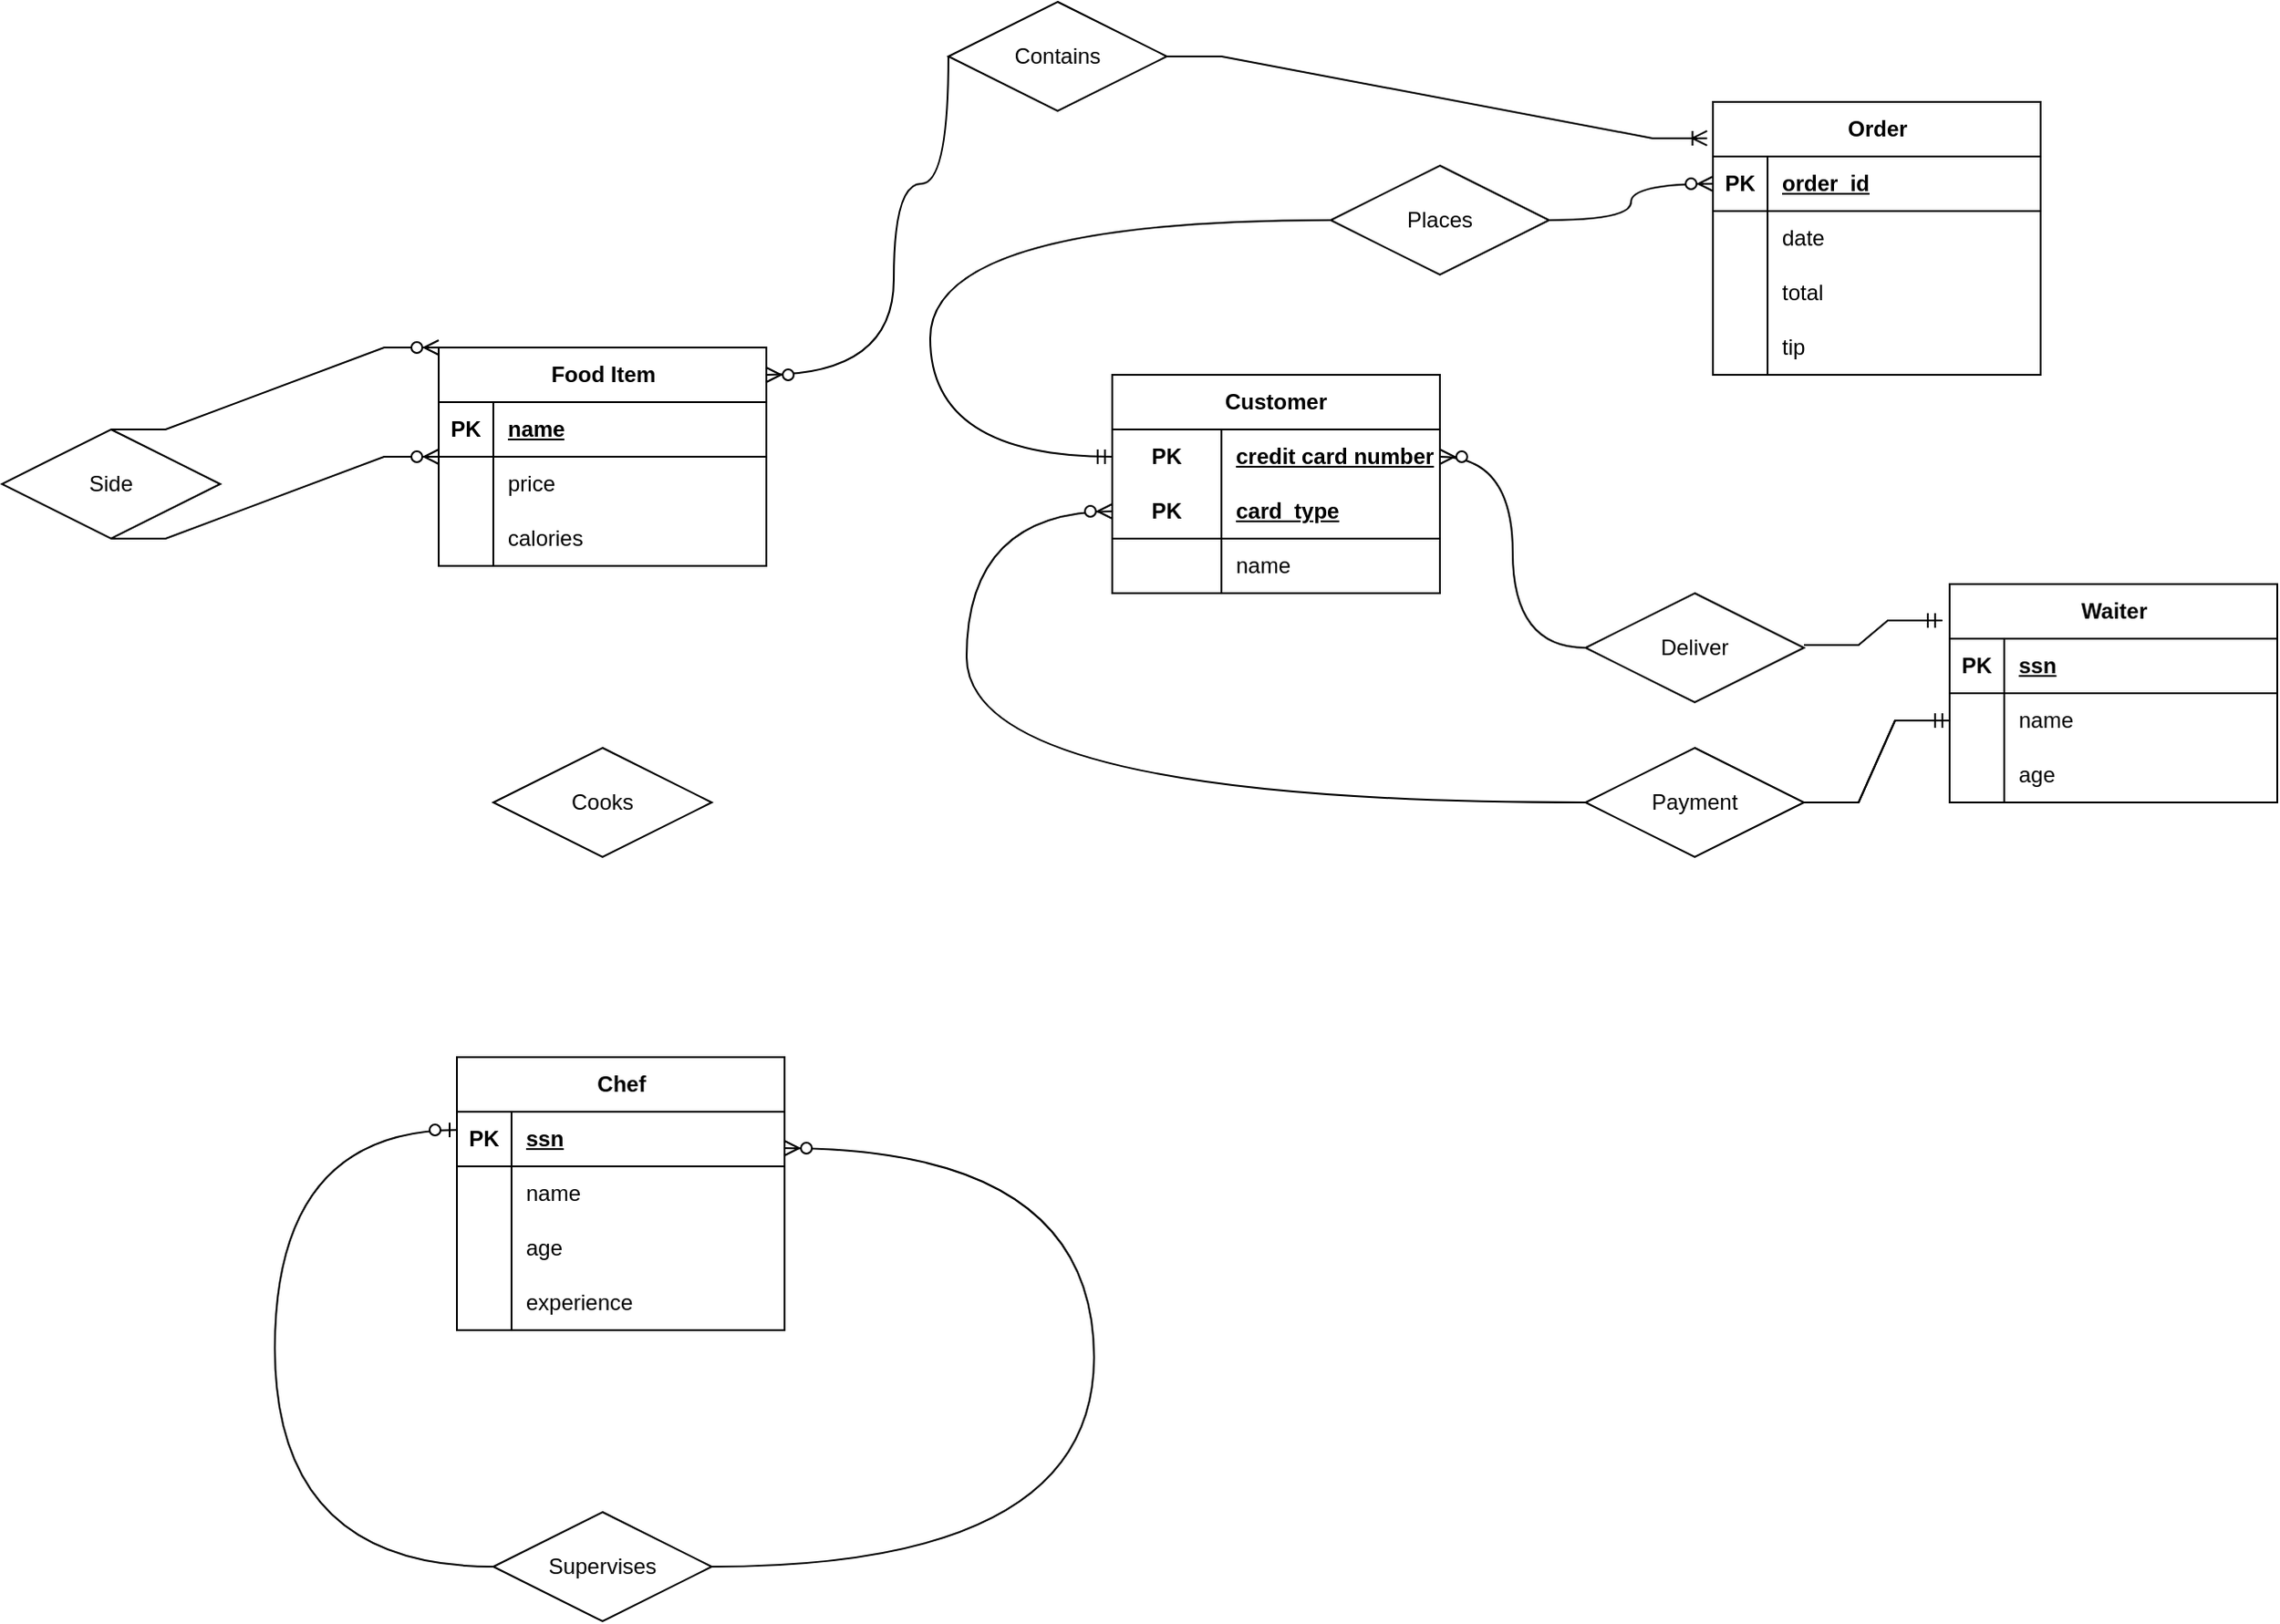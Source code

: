 <mxfile version="26.1.0">
  <diagram name="Page-1" id="OzfasUWkYVU8zj5wJnEc">
    <mxGraphModel dx="2364" dy="962" grid="1" gridSize="10" guides="1" tooltips="1" connect="1" arrows="1" fold="1" page="1" pageScale="1" pageWidth="850" pageHeight="1100" math="0" shadow="0">
      <root>
        <mxCell id="0" />
        <mxCell id="1" parent="0" />
        <mxCell id="p1XEgg8MlIdBGbBp0wI2-15" value="Food Item" style="shape=table;startSize=30;container=1;collapsible=1;childLayout=tableLayout;fixedRows=1;rowLines=0;fontStyle=1;align=center;resizeLast=1;html=1;" vertex="1" parent="1">
          <mxGeometry x="90" y="310" width="180" height="120" as="geometry" />
        </mxCell>
        <mxCell id="p1XEgg8MlIdBGbBp0wI2-16" value="" style="shape=tableRow;horizontal=0;startSize=0;swimlaneHead=0;swimlaneBody=0;fillColor=none;collapsible=0;dropTarget=0;points=[[0,0.5],[1,0.5]];portConstraint=eastwest;top=0;left=0;right=0;bottom=1;" vertex="1" parent="p1XEgg8MlIdBGbBp0wI2-15">
          <mxGeometry y="30" width="180" height="30" as="geometry" />
        </mxCell>
        <mxCell id="p1XEgg8MlIdBGbBp0wI2-17" value="PK" style="shape=partialRectangle;connectable=0;fillColor=none;top=0;left=0;bottom=0;right=0;fontStyle=1;overflow=hidden;whiteSpace=wrap;html=1;" vertex="1" parent="p1XEgg8MlIdBGbBp0wI2-16">
          <mxGeometry width="30" height="30" as="geometry">
            <mxRectangle width="30" height="30" as="alternateBounds" />
          </mxGeometry>
        </mxCell>
        <mxCell id="p1XEgg8MlIdBGbBp0wI2-18" value="name" style="shape=partialRectangle;connectable=0;fillColor=none;top=0;left=0;bottom=0;right=0;align=left;spacingLeft=6;fontStyle=5;overflow=hidden;whiteSpace=wrap;html=1;" vertex="1" parent="p1XEgg8MlIdBGbBp0wI2-16">
          <mxGeometry x="30" width="150" height="30" as="geometry">
            <mxRectangle width="150" height="30" as="alternateBounds" />
          </mxGeometry>
        </mxCell>
        <mxCell id="p1XEgg8MlIdBGbBp0wI2-19" value="" style="shape=tableRow;horizontal=0;startSize=0;swimlaneHead=0;swimlaneBody=0;fillColor=none;collapsible=0;dropTarget=0;points=[[0,0.5],[1,0.5]];portConstraint=eastwest;top=0;left=0;right=0;bottom=0;" vertex="1" parent="p1XEgg8MlIdBGbBp0wI2-15">
          <mxGeometry y="60" width="180" height="30" as="geometry" />
        </mxCell>
        <mxCell id="p1XEgg8MlIdBGbBp0wI2-20" value="" style="shape=partialRectangle;connectable=0;fillColor=none;top=0;left=0;bottom=0;right=0;editable=1;overflow=hidden;whiteSpace=wrap;html=1;" vertex="1" parent="p1XEgg8MlIdBGbBp0wI2-19">
          <mxGeometry width="30" height="30" as="geometry">
            <mxRectangle width="30" height="30" as="alternateBounds" />
          </mxGeometry>
        </mxCell>
        <mxCell id="p1XEgg8MlIdBGbBp0wI2-21" value="price" style="shape=partialRectangle;connectable=0;fillColor=none;top=0;left=0;bottom=0;right=0;align=left;spacingLeft=6;overflow=hidden;whiteSpace=wrap;html=1;" vertex="1" parent="p1XEgg8MlIdBGbBp0wI2-19">
          <mxGeometry x="30" width="150" height="30" as="geometry">
            <mxRectangle width="150" height="30" as="alternateBounds" />
          </mxGeometry>
        </mxCell>
        <mxCell id="p1XEgg8MlIdBGbBp0wI2-22" value="" style="shape=tableRow;horizontal=0;startSize=0;swimlaneHead=0;swimlaneBody=0;fillColor=none;collapsible=0;dropTarget=0;points=[[0,0.5],[1,0.5]];portConstraint=eastwest;top=0;left=0;right=0;bottom=0;" vertex="1" parent="p1XEgg8MlIdBGbBp0wI2-15">
          <mxGeometry y="90" width="180" height="30" as="geometry" />
        </mxCell>
        <mxCell id="p1XEgg8MlIdBGbBp0wI2-23" value="" style="shape=partialRectangle;connectable=0;fillColor=none;top=0;left=0;bottom=0;right=0;editable=1;overflow=hidden;whiteSpace=wrap;html=1;" vertex="1" parent="p1XEgg8MlIdBGbBp0wI2-22">
          <mxGeometry width="30" height="30" as="geometry">
            <mxRectangle width="30" height="30" as="alternateBounds" />
          </mxGeometry>
        </mxCell>
        <mxCell id="p1XEgg8MlIdBGbBp0wI2-24" value="calories" style="shape=partialRectangle;connectable=0;fillColor=none;top=0;left=0;bottom=0;right=0;align=left;spacingLeft=6;overflow=hidden;whiteSpace=wrap;html=1;" vertex="1" parent="p1XEgg8MlIdBGbBp0wI2-22">
          <mxGeometry x="30" width="150" height="30" as="geometry">
            <mxRectangle width="150" height="30" as="alternateBounds" />
          </mxGeometry>
        </mxCell>
        <mxCell id="p1XEgg8MlIdBGbBp0wI2-28" value="Order" style="shape=table;startSize=30;container=1;collapsible=1;childLayout=tableLayout;fixedRows=1;rowLines=0;fontStyle=1;align=center;resizeLast=1;html=1;" vertex="1" parent="1">
          <mxGeometry x="790" y="175" width="180" height="150" as="geometry" />
        </mxCell>
        <mxCell id="p1XEgg8MlIdBGbBp0wI2-29" value="" style="shape=tableRow;horizontal=0;startSize=0;swimlaneHead=0;swimlaneBody=0;fillColor=none;collapsible=0;dropTarget=0;points=[[0,0.5],[1,0.5]];portConstraint=eastwest;top=0;left=0;right=0;bottom=1;" vertex="1" parent="p1XEgg8MlIdBGbBp0wI2-28">
          <mxGeometry y="30" width="180" height="30" as="geometry" />
        </mxCell>
        <mxCell id="p1XEgg8MlIdBGbBp0wI2-30" value="PK" style="shape=partialRectangle;connectable=0;fillColor=none;top=0;left=0;bottom=0;right=0;fontStyle=1;overflow=hidden;whiteSpace=wrap;html=1;" vertex="1" parent="p1XEgg8MlIdBGbBp0wI2-29">
          <mxGeometry width="30" height="30" as="geometry">
            <mxRectangle width="30" height="30" as="alternateBounds" />
          </mxGeometry>
        </mxCell>
        <mxCell id="p1XEgg8MlIdBGbBp0wI2-31" value="order_id" style="shape=partialRectangle;connectable=0;fillColor=none;top=0;left=0;bottom=0;right=0;align=left;spacingLeft=6;fontStyle=5;overflow=hidden;whiteSpace=wrap;html=1;" vertex="1" parent="p1XEgg8MlIdBGbBp0wI2-29">
          <mxGeometry x="30" width="150" height="30" as="geometry">
            <mxRectangle width="150" height="30" as="alternateBounds" />
          </mxGeometry>
        </mxCell>
        <mxCell id="p1XEgg8MlIdBGbBp0wI2-32" value="" style="shape=tableRow;horizontal=0;startSize=0;swimlaneHead=0;swimlaneBody=0;fillColor=none;collapsible=0;dropTarget=0;points=[[0,0.5],[1,0.5]];portConstraint=eastwest;top=0;left=0;right=0;bottom=0;" vertex="1" parent="p1XEgg8MlIdBGbBp0wI2-28">
          <mxGeometry y="60" width="180" height="30" as="geometry" />
        </mxCell>
        <mxCell id="p1XEgg8MlIdBGbBp0wI2-33" value="" style="shape=partialRectangle;connectable=0;fillColor=none;top=0;left=0;bottom=0;right=0;editable=1;overflow=hidden;whiteSpace=wrap;html=1;" vertex="1" parent="p1XEgg8MlIdBGbBp0wI2-32">
          <mxGeometry width="30" height="30" as="geometry">
            <mxRectangle width="30" height="30" as="alternateBounds" />
          </mxGeometry>
        </mxCell>
        <mxCell id="p1XEgg8MlIdBGbBp0wI2-34" value="date" style="shape=partialRectangle;connectable=0;fillColor=none;top=0;left=0;bottom=0;right=0;align=left;spacingLeft=6;overflow=hidden;whiteSpace=wrap;html=1;" vertex="1" parent="p1XEgg8MlIdBGbBp0wI2-32">
          <mxGeometry x="30" width="150" height="30" as="geometry">
            <mxRectangle width="150" height="30" as="alternateBounds" />
          </mxGeometry>
        </mxCell>
        <mxCell id="p1XEgg8MlIdBGbBp0wI2-35" value="" style="shape=tableRow;horizontal=0;startSize=0;swimlaneHead=0;swimlaneBody=0;fillColor=none;collapsible=0;dropTarget=0;points=[[0,0.5],[1,0.5]];portConstraint=eastwest;top=0;left=0;right=0;bottom=0;" vertex="1" parent="p1XEgg8MlIdBGbBp0wI2-28">
          <mxGeometry y="90" width="180" height="30" as="geometry" />
        </mxCell>
        <mxCell id="p1XEgg8MlIdBGbBp0wI2-36" value="" style="shape=partialRectangle;connectable=0;fillColor=none;top=0;left=0;bottom=0;right=0;editable=1;overflow=hidden;whiteSpace=wrap;html=1;" vertex="1" parent="p1XEgg8MlIdBGbBp0wI2-35">
          <mxGeometry width="30" height="30" as="geometry">
            <mxRectangle width="30" height="30" as="alternateBounds" />
          </mxGeometry>
        </mxCell>
        <mxCell id="p1XEgg8MlIdBGbBp0wI2-37" value="total" style="shape=partialRectangle;connectable=0;fillColor=none;top=0;left=0;bottom=0;right=0;align=left;spacingLeft=6;overflow=hidden;whiteSpace=wrap;html=1;" vertex="1" parent="p1XEgg8MlIdBGbBp0wI2-35">
          <mxGeometry x="30" width="150" height="30" as="geometry">
            <mxRectangle width="150" height="30" as="alternateBounds" />
          </mxGeometry>
        </mxCell>
        <mxCell id="p1XEgg8MlIdBGbBp0wI2-38" value="" style="shape=tableRow;horizontal=0;startSize=0;swimlaneHead=0;swimlaneBody=0;fillColor=none;collapsible=0;dropTarget=0;points=[[0,0.5],[1,0.5]];portConstraint=eastwest;top=0;left=0;right=0;bottom=0;" vertex="1" parent="p1XEgg8MlIdBGbBp0wI2-28">
          <mxGeometry y="120" width="180" height="30" as="geometry" />
        </mxCell>
        <mxCell id="p1XEgg8MlIdBGbBp0wI2-39" value="" style="shape=partialRectangle;connectable=0;fillColor=none;top=0;left=0;bottom=0;right=0;editable=1;overflow=hidden;whiteSpace=wrap;html=1;" vertex="1" parent="p1XEgg8MlIdBGbBp0wI2-38">
          <mxGeometry width="30" height="30" as="geometry">
            <mxRectangle width="30" height="30" as="alternateBounds" />
          </mxGeometry>
        </mxCell>
        <mxCell id="p1XEgg8MlIdBGbBp0wI2-40" value="tip" style="shape=partialRectangle;connectable=0;fillColor=none;top=0;left=0;bottom=0;right=0;align=left;spacingLeft=6;overflow=hidden;whiteSpace=wrap;html=1;" vertex="1" parent="p1XEgg8MlIdBGbBp0wI2-38">
          <mxGeometry x="30" width="150" height="30" as="geometry">
            <mxRectangle width="150" height="30" as="alternateBounds" />
          </mxGeometry>
        </mxCell>
        <mxCell id="p1XEgg8MlIdBGbBp0wI2-41" value="Waiter" style="shape=table;startSize=30;container=1;collapsible=1;childLayout=tableLayout;fixedRows=1;rowLines=0;fontStyle=1;align=center;resizeLast=1;html=1;" vertex="1" parent="1">
          <mxGeometry x="920" y="440" width="180" height="120" as="geometry" />
        </mxCell>
        <mxCell id="p1XEgg8MlIdBGbBp0wI2-42" value="" style="shape=tableRow;horizontal=0;startSize=0;swimlaneHead=0;swimlaneBody=0;fillColor=none;collapsible=0;dropTarget=0;points=[[0,0.5],[1,0.5]];portConstraint=eastwest;top=0;left=0;right=0;bottom=1;" vertex="1" parent="p1XEgg8MlIdBGbBp0wI2-41">
          <mxGeometry y="30" width="180" height="30" as="geometry" />
        </mxCell>
        <mxCell id="p1XEgg8MlIdBGbBp0wI2-43" value="PK" style="shape=partialRectangle;connectable=0;fillColor=none;top=0;left=0;bottom=0;right=0;fontStyle=1;overflow=hidden;whiteSpace=wrap;html=1;" vertex="1" parent="p1XEgg8MlIdBGbBp0wI2-42">
          <mxGeometry width="30" height="30" as="geometry">
            <mxRectangle width="30" height="30" as="alternateBounds" />
          </mxGeometry>
        </mxCell>
        <mxCell id="p1XEgg8MlIdBGbBp0wI2-44" value="ssn" style="shape=partialRectangle;connectable=0;fillColor=none;top=0;left=0;bottom=0;right=0;align=left;spacingLeft=6;fontStyle=5;overflow=hidden;whiteSpace=wrap;html=1;" vertex="1" parent="p1XEgg8MlIdBGbBp0wI2-42">
          <mxGeometry x="30" width="150" height="30" as="geometry">
            <mxRectangle width="150" height="30" as="alternateBounds" />
          </mxGeometry>
        </mxCell>
        <mxCell id="p1XEgg8MlIdBGbBp0wI2-45" value="" style="shape=tableRow;horizontal=0;startSize=0;swimlaneHead=0;swimlaneBody=0;fillColor=none;collapsible=0;dropTarget=0;points=[[0,0.5],[1,0.5]];portConstraint=eastwest;top=0;left=0;right=0;bottom=0;" vertex="1" parent="p1XEgg8MlIdBGbBp0wI2-41">
          <mxGeometry y="60" width="180" height="30" as="geometry" />
        </mxCell>
        <mxCell id="p1XEgg8MlIdBGbBp0wI2-46" value="" style="shape=partialRectangle;connectable=0;fillColor=none;top=0;left=0;bottom=0;right=0;editable=1;overflow=hidden;whiteSpace=wrap;html=1;" vertex="1" parent="p1XEgg8MlIdBGbBp0wI2-45">
          <mxGeometry width="30" height="30" as="geometry">
            <mxRectangle width="30" height="30" as="alternateBounds" />
          </mxGeometry>
        </mxCell>
        <mxCell id="p1XEgg8MlIdBGbBp0wI2-47" value="name" style="shape=partialRectangle;connectable=0;fillColor=none;top=0;left=0;bottom=0;right=0;align=left;spacingLeft=6;overflow=hidden;whiteSpace=wrap;html=1;" vertex="1" parent="p1XEgg8MlIdBGbBp0wI2-45">
          <mxGeometry x="30" width="150" height="30" as="geometry">
            <mxRectangle width="150" height="30" as="alternateBounds" />
          </mxGeometry>
        </mxCell>
        <mxCell id="p1XEgg8MlIdBGbBp0wI2-48" value="" style="shape=tableRow;horizontal=0;startSize=0;swimlaneHead=0;swimlaneBody=0;fillColor=none;collapsible=0;dropTarget=0;points=[[0,0.5],[1,0.5]];portConstraint=eastwest;top=0;left=0;right=0;bottom=0;" vertex="1" parent="p1XEgg8MlIdBGbBp0wI2-41">
          <mxGeometry y="90" width="180" height="30" as="geometry" />
        </mxCell>
        <mxCell id="p1XEgg8MlIdBGbBp0wI2-49" value="" style="shape=partialRectangle;connectable=0;fillColor=none;top=0;left=0;bottom=0;right=0;editable=1;overflow=hidden;whiteSpace=wrap;html=1;" vertex="1" parent="p1XEgg8MlIdBGbBp0wI2-48">
          <mxGeometry width="30" height="30" as="geometry">
            <mxRectangle width="30" height="30" as="alternateBounds" />
          </mxGeometry>
        </mxCell>
        <mxCell id="p1XEgg8MlIdBGbBp0wI2-50" value="age" style="shape=partialRectangle;connectable=0;fillColor=none;top=0;left=0;bottom=0;right=0;align=left;spacingLeft=6;overflow=hidden;whiteSpace=wrap;html=1;" vertex="1" parent="p1XEgg8MlIdBGbBp0wI2-48">
          <mxGeometry x="30" width="150" height="30" as="geometry">
            <mxRectangle width="150" height="30" as="alternateBounds" />
          </mxGeometry>
        </mxCell>
        <mxCell id="p1XEgg8MlIdBGbBp0wI2-54" value="Chef" style="shape=table;startSize=30;container=1;collapsible=1;childLayout=tableLayout;fixedRows=1;rowLines=0;fontStyle=1;align=center;resizeLast=1;html=1;" vertex="1" parent="1">
          <mxGeometry x="100" y="700" width="180" height="150" as="geometry" />
        </mxCell>
        <mxCell id="p1XEgg8MlIdBGbBp0wI2-55" value="" style="shape=tableRow;horizontal=0;startSize=0;swimlaneHead=0;swimlaneBody=0;fillColor=none;collapsible=0;dropTarget=0;points=[[0,0.5],[1,0.5]];portConstraint=eastwest;top=0;left=0;right=0;bottom=1;" vertex="1" parent="p1XEgg8MlIdBGbBp0wI2-54">
          <mxGeometry y="30" width="180" height="30" as="geometry" />
        </mxCell>
        <mxCell id="p1XEgg8MlIdBGbBp0wI2-56" value="PK" style="shape=partialRectangle;connectable=0;fillColor=none;top=0;left=0;bottom=0;right=0;fontStyle=1;overflow=hidden;whiteSpace=wrap;html=1;" vertex="1" parent="p1XEgg8MlIdBGbBp0wI2-55">
          <mxGeometry width="30" height="30" as="geometry">
            <mxRectangle width="30" height="30" as="alternateBounds" />
          </mxGeometry>
        </mxCell>
        <mxCell id="p1XEgg8MlIdBGbBp0wI2-57" value="ssn" style="shape=partialRectangle;connectable=0;fillColor=none;top=0;left=0;bottom=0;right=0;align=left;spacingLeft=6;fontStyle=5;overflow=hidden;whiteSpace=wrap;html=1;" vertex="1" parent="p1XEgg8MlIdBGbBp0wI2-55">
          <mxGeometry x="30" width="150" height="30" as="geometry">
            <mxRectangle width="150" height="30" as="alternateBounds" />
          </mxGeometry>
        </mxCell>
        <mxCell id="p1XEgg8MlIdBGbBp0wI2-58" value="" style="shape=tableRow;horizontal=0;startSize=0;swimlaneHead=0;swimlaneBody=0;fillColor=none;collapsible=0;dropTarget=0;points=[[0,0.5],[1,0.5]];portConstraint=eastwest;top=0;left=0;right=0;bottom=0;" vertex="1" parent="p1XEgg8MlIdBGbBp0wI2-54">
          <mxGeometry y="60" width="180" height="30" as="geometry" />
        </mxCell>
        <mxCell id="p1XEgg8MlIdBGbBp0wI2-59" value="" style="shape=partialRectangle;connectable=0;fillColor=none;top=0;left=0;bottom=0;right=0;editable=1;overflow=hidden;whiteSpace=wrap;html=1;" vertex="1" parent="p1XEgg8MlIdBGbBp0wI2-58">
          <mxGeometry width="30" height="30" as="geometry">
            <mxRectangle width="30" height="30" as="alternateBounds" />
          </mxGeometry>
        </mxCell>
        <mxCell id="p1XEgg8MlIdBGbBp0wI2-60" value="name" style="shape=partialRectangle;connectable=0;fillColor=none;top=0;left=0;bottom=0;right=0;align=left;spacingLeft=6;overflow=hidden;whiteSpace=wrap;html=1;" vertex="1" parent="p1XEgg8MlIdBGbBp0wI2-58">
          <mxGeometry x="30" width="150" height="30" as="geometry">
            <mxRectangle width="150" height="30" as="alternateBounds" />
          </mxGeometry>
        </mxCell>
        <mxCell id="p1XEgg8MlIdBGbBp0wI2-61" value="" style="shape=tableRow;horizontal=0;startSize=0;swimlaneHead=0;swimlaneBody=0;fillColor=none;collapsible=0;dropTarget=0;points=[[0,0.5],[1,0.5]];portConstraint=eastwest;top=0;left=0;right=0;bottom=0;" vertex="1" parent="p1XEgg8MlIdBGbBp0wI2-54">
          <mxGeometry y="90" width="180" height="30" as="geometry" />
        </mxCell>
        <mxCell id="p1XEgg8MlIdBGbBp0wI2-62" value="" style="shape=partialRectangle;connectable=0;fillColor=none;top=0;left=0;bottom=0;right=0;editable=1;overflow=hidden;whiteSpace=wrap;html=1;" vertex="1" parent="p1XEgg8MlIdBGbBp0wI2-61">
          <mxGeometry width="30" height="30" as="geometry">
            <mxRectangle width="30" height="30" as="alternateBounds" />
          </mxGeometry>
        </mxCell>
        <mxCell id="p1XEgg8MlIdBGbBp0wI2-63" value="age" style="shape=partialRectangle;connectable=0;fillColor=none;top=0;left=0;bottom=0;right=0;align=left;spacingLeft=6;overflow=hidden;whiteSpace=wrap;html=1;" vertex="1" parent="p1XEgg8MlIdBGbBp0wI2-61">
          <mxGeometry x="30" width="150" height="30" as="geometry">
            <mxRectangle width="150" height="30" as="alternateBounds" />
          </mxGeometry>
        </mxCell>
        <mxCell id="p1XEgg8MlIdBGbBp0wI2-64" value="" style="shape=tableRow;horizontal=0;startSize=0;swimlaneHead=0;swimlaneBody=0;fillColor=none;collapsible=0;dropTarget=0;points=[[0,0.5],[1,0.5]];portConstraint=eastwest;top=0;left=0;right=0;bottom=0;" vertex="1" parent="p1XEgg8MlIdBGbBp0wI2-54">
          <mxGeometry y="120" width="180" height="30" as="geometry" />
        </mxCell>
        <mxCell id="p1XEgg8MlIdBGbBp0wI2-65" value="" style="shape=partialRectangle;connectable=0;fillColor=none;top=0;left=0;bottom=0;right=0;editable=1;overflow=hidden;whiteSpace=wrap;html=1;" vertex="1" parent="p1XEgg8MlIdBGbBp0wI2-64">
          <mxGeometry width="30" height="30" as="geometry">
            <mxRectangle width="30" height="30" as="alternateBounds" />
          </mxGeometry>
        </mxCell>
        <mxCell id="p1XEgg8MlIdBGbBp0wI2-66" value="experience" style="shape=partialRectangle;connectable=0;fillColor=none;top=0;left=0;bottom=0;right=0;align=left;spacingLeft=6;overflow=hidden;whiteSpace=wrap;html=1;" vertex="1" parent="p1XEgg8MlIdBGbBp0wI2-64">
          <mxGeometry x="30" width="150" height="30" as="geometry">
            <mxRectangle width="150" height="30" as="alternateBounds" />
          </mxGeometry>
        </mxCell>
        <mxCell id="p1XEgg8MlIdBGbBp0wI2-67" value="Side" style="shape=rhombus;perimeter=rhombusPerimeter;whiteSpace=wrap;html=1;align=center;" vertex="1" parent="1">
          <mxGeometry x="-150" y="355" width="120" height="60" as="geometry" />
        </mxCell>
        <mxCell id="p1XEgg8MlIdBGbBp0wI2-74" value="Places" style="shape=rhombus;perimeter=rhombusPerimeter;whiteSpace=wrap;html=1;align=center;" vertex="1" parent="1">
          <mxGeometry x="580" y="210" width="120" height="60" as="geometry" />
        </mxCell>
        <mxCell id="p1XEgg8MlIdBGbBp0wI2-75" value="" style="edgeStyle=orthogonalEdgeStyle;fontSize=12;html=1;endArrow=ERzeroToMany;endFill=1;rounded=0;entryX=0;entryY=0.5;entryDx=0;entryDy=0;exitX=1;exitY=0.5;exitDx=0;exitDy=0;curved=1;" edge="1" parent="1" source="p1XEgg8MlIdBGbBp0wI2-74" target="p1XEgg8MlIdBGbBp0wI2-29">
          <mxGeometry width="100" height="100" relative="1" as="geometry">
            <mxPoint x="370" y="330" as="sourcePoint" />
            <mxPoint x="470" y="230" as="targetPoint" />
          </mxGeometry>
        </mxCell>
        <mxCell id="p1XEgg8MlIdBGbBp0wI2-77" value="Deliver" style="shape=rhombus;perimeter=rhombusPerimeter;whiteSpace=wrap;html=1;align=center;" vertex="1" parent="1">
          <mxGeometry x="720" y="445" width="120" height="60" as="geometry" />
        </mxCell>
        <mxCell id="p1XEgg8MlIdBGbBp0wI2-79" value="Payment" style="shape=rhombus;perimeter=rhombusPerimeter;whiteSpace=wrap;html=1;align=center;" vertex="1" parent="1">
          <mxGeometry x="720" y="530" width="120" height="60" as="geometry" />
        </mxCell>
        <mxCell id="p1XEgg8MlIdBGbBp0wI2-80" value="Customer" style="shape=table;startSize=30;container=1;collapsible=1;childLayout=tableLayout;fixedRows=1;rowLines=0;fontStyle=1;align=center;resizeLast=1;html=1;whiteSpace=wrap;" vertex="1" parent="1">
          <mxGeometry x="460" y="325" width="180" height="120" as="geometry" />
        </mxCell>
        <mxCell id="p1XEgg8MlIdBGbBp0wI2-81" value="" style="shape=tableRow;horizontal=0;startSize=0;swimlaneHead=0;swimlaneBody=0;fillColor=none;collapsible=0;dropTarget=0;points=[[0,0.5],[1,0.5]];portConstraint=eastwest;top=0;left=0;right=0;bottom=0;html=1;" vertex="1" parent="p1XEgg8MlIdBGbBp0wI2-80">
          <mxGeometry y="30" width="180" height="30" as="geometry" />
        </mxCell>
        <mxCell id="p1XEgg8MlIdBGbBp0wI2-82" value="PK" style="shape=partialRectangle;connectable=0;fillColor=none;top=0;left=0;bottom=0;right=0;fontStyle=1;overflow=hidden;html=1;whiteSpace=wrap;" vertex="1" parent="p1XEgg8MlIdBGbBp0wI2-81">
          <mxGeometry width="60" height="30" as="geometry">
            <mxRectangle width="60" height="30" as="alternateBounds" />
          </mxGeometry>
        </mxCell>
        <mxCell id="p1XEgg8MlIdBGbBp0wI2-83" value="credit card number" style="shape=partialRectangle;connectable=0;fillColor=none;top=0;left=0;bottom=0;right=0;align=left;spacingLeft=6;fontStyle=5;overflow=hidden;html=1;whiteSpace=wrap;" vertex="1" parent="p1XEgg8MlIdBGbBp0wI2-81">
          <mxGeometry x="60" width="120" height="30" as="geometry">
            <mxRectangle width="120" height="30" as="alternateBounds" />
          </mxGeometry>
        </mxCell>
        <mxCell id="p1XEgg8MlIdBGbBp0wI2-84" value="" style="shape=tableRow;horizontal=0;startSize=0;swimlaneHead=0;swimlaneBody=0;fillColor=none;collapsible=0;dropTarget=0;points=[[0,0.5],[1,0.5]];portConstraint=eastwest;top=0;left=0;right=0;bottom=1;html=1;" vertex="1" parent="p1XEgg8MlIdBGbBp0wI2-80">
          <mxGeometry y="60" width="180" height="30" as="geometry" />
        </mxCell>
        <mxCell id="p1XEgg8MlIdBGbBp0wI2-85" value="PK" style="shape=partialRectangle;connectable=0;fillColor=none;top=0;left=0;bottom=0;right=0;fontStyle=1;overflow=hidden;html=1;whiteSpace=wrap;" vertex="1" parent="p1XEgg8MlIdBGbBp0wI2-84">
          <mxGeometry width="60" height="30" as="geometry">
            <mxRectangle width="60" height="30" as="alternateBounds" />
          </mxGeometry>
        </mxCell>
        <mxCell id="p1XEgg8MlIdBGbBp0wI2-86" value="card_type" style="shape=partialRectangle;connectable=0;fillColor=none;top=0;left=0;bottom=0;right=0;align=left;spacingLeft=6;fontStyle=5;overflow=hidden;html=1;whiteSpace=wrap;" vertex="1" parent="p1XEgg8MlIdBGbBp0wI2-84">
          <mxGeometry x="60" width="120" height="30" as="geometry">
            <mxRectangle width="120" height="30" as="alternateBounds" />
          </mxGeometry>
        </mxCell>
        <mxCell id="p1XEgg8MlIdBGbBp0wI2-87" value="" style="shape=tableRow;horizontal=0;startSize=0;swimlaneHead=0;swimlaneBody=0;fillColor=none;collapsible=0;dropTarget=0;points=[[0,0.5],[1,0.5]];portConstraint=eastwest;top=0;left=0;right=0;bottom=0;html=1;" vertex="1" parent="p1XEgg8MlIdBGbBp0wI2-80">
          <mxGeometry y="90" width="180" height="30" as="geometry" />
        </mxCell>
        <mxCell id="p1XEgg8MlIdBGbBp0wI2-88" value="" style="shape=partialRectangle;connectable=0;fillColor=none;top=0;left=0;bottom=0;right=0;editable=1;overflow=hidden;html=1;whiteSpace=wrap;" vertex="1" parent="p1XEgg8MlIdBGbBp0wI2-87">
          <mxGeometry width="60" height="30" as="geometry">
            <mxRectangle width="60" height="30" as="alternateBounds" />
          </mxGeometry>
        </mxCell>
        <mxCell id="p1XEgg8MlIdBGbBp0wI2-89" value="name" style="shape=partialRectangle;connectable=0;fillColor=none;top=0;left=0;bottom=0;right=0;align=left;spacingLeft=6;overflow=hidden;html=1;whiteSpace=wrap;" vertex="1" parent="p1XEgg8MlIdBGbBp0wI2-87">
          <mxGeometry x="60" width="120" height="30" as="geometry">
            <mxRectangle width="120" height="30" as="alternateBounds" />
          </mxGeometry>
        </mxCell>
        <mxCell id="p1XEgg8MlIdBGbBp0wI2-100" value="" style="edgeStyle=orthogonalEdgeStyle;fontSize=12;html=1;endArrow=ERzeroToMany;endFill=1;rounded=0;curved=1;entryX=1;entryY=0.5;entryDx=0;entryDy=0;exitX=0;exitY=0.5;exitDx=0;exitDy=0;" edge="1" parent="1" source="p1XEgg8MlIdBGbBp0wI2-77" target="p1XEgg8MlIdBGbBp0wI2-81">
          <mxGeometry width="100" height="100" relative="1" as="geometry">
            <mxPoint x="720" y="530" as="sourcePoint" />
            <mxPoint x="820" y="430" as="targetPoint" />
          </mxGeometry>
        </mxCell>
        <mxCell id="p1XEgg8MlIdBGbBp0wI2-102" value="" style="edgeStyle=orthogonalEdgeStyle;fontSize=12;html=1;endArrow=ERzeroToMany;endFill=1;rounded=0;curved=1;exitX=0;exitY=0.5;exitDx=0;exitDy=0;entryX=0;entryY=0.5;entryDx=0;entryDy=0;" edge="1" parent="1" source="p1XEgg8MlIdBGbBp0wI2-79" target="p1XEgg8MlIdBGbBp0wI2-84">
          <mxGeometry width="100" height="100" relative="1" as="geometry">
            <mxPoint x="670" y="580" as="sourcePoint" />
            <mxPoint x="580" y="310" as="targetPoint" />
            <Array as="points">
              <mxPoint x="380" y="560" />
              <mxPoint x="380" y="400" />
            </Array>
          </mxGeometry>
        </mxCell>
        <mxCell id="p1XEgg8MlIdBGbBp0wI2-107" value="Supervises" style="shape=rhombus;perimeter=rhombusPerimeter;whiteSpace=wrap;html=1;align=center;" vertex="1" parent="1">
          <mxGeometry x="120" y="950" width="120" height="60" as="geometry" />
        </mxCell>
        <mxCell id="p1XEgg8MlIdBGbBp0wI2-111" value="" style="edgeStyle=orthogonalEdgeStyle;fontSize=12;html=1;endArrow=ERzeroToMany;endFill=1;rounded=0;curved=1;exitX=1;exitY=0.5;exitDx=0;exitDy=0;" edge="1" parent="1" source="p1XEgg8MlIdBGbBp0wI2-107">
          <mxGeometry width="100" height="100" relative="1" as="geometry">
            <mxPoint x="170" y="1010.0" as="sourcePoint" />
            <mxPoint x="280" y="750" as="targetPoint" />
            <Array as="points">
              <mxPoint x="450" y="980" />
              <mxPoint x="450" y="750" />
            </Array>
          </mxGeometry>
        </mxCell>
        <mxCell id="p1XEgg8MlIdBGbBp0wI2-113" value="" style="edgeStyle=entityRelationEdgeStyle;fontSize=12;html=1;endArrow=ERmandOne;rounded=0;entryX=0;entryY=0.5;entryDx=0;entryDy=0;" edge="1" parent="1" target="p1XEgg8MlIdBGbBp0wI2-45">
          <mxGeometry width="100" height="100" relative="1" as="geometry">
            <mxPoint x="840" y="560" as="sourcePoint" />
            <mxPoint x="940" y="460" as="targetPoint" />
          </mxGeometry>
        </mxCell>
        <mxCell id="p1XEgg8MlIdBGbBp0wI2-117" value="" style="edgeStyle=entityRelationEdgeStyle;fontSize=12;html=1;endArrow=ERmandOne;rounded=0;entryX=0;entryY=0.5;entryDx=0;entryDy=0;" edge="1" parent="1">
          <mxGeometry width="100" height="100" relative="1" as="geometry">
            <mxPoint x="840" y="560" as="sourcePoint" />
            <mxPoint x="920" y="515" as="targetPoint" />
            <Array as="points">
              <mxPoint x="860" y="480" />
            </Array>
          </mxGeometry>
        </mxCell>
        <mxCell id="p1XEgg8MlIdBGbBp0wI2-119" value="" style="edgeStyle=entityRelationEdgeStyle;fontSize=12;html=1;endArrow=ERmandOne;rounded=0;entryX=-0.022;entryY=0.137;entryDx=0;entryDy=0;entryPerimeter=0;" edge="1" parent="1">
          <mxGeometry width="100" height="100" relative="1" as="geometry">
            <mxPoint x="840" y="473.56" as="sourcePoint" />
            <mxPoint x="916.04" y="460" as="targetPoint" />
          </mxGeometry>
        </mxCell>
        <mxCell id="p1XEgg8MlIdBGbBp0wI2-120" value="" style="edgeStyle=orthogonalEdgeStyle;fontSize=12;html=1;endArrow=ERmandOne;rounded=0;curved=1;exitX=0;exitY=0.5;exitDx=0;exitDy=0;" edge="1" parent="1" source="p1XEgg8MlIdBGbBp0wI2-74">
          <mxGeometry width="100" height="100" relative="1" as="geometry">
            <mxPoint x="360" y="470" as="sourcePoint" />
            <mxPoint x="460" y="370" as="targetPoint" />
            <Array as="points">
              <mxPoint x="360" y="240" />
              <mxPoint x="360" y="370" />
            </Array>
          </mxGeometry>
        </mxCell>
        <mxCell id="p1XEgg8MlIdBGbBp0wI2-122" value="" style="edgeStyle=entityRelationEdgeStyle;fontSize=12;html=1;endArrow=ERzeroToMany;endFill=1;rounded=0;exitX=0.5;exitY=0;exitDx=0;exitDy=0;entryX=0;entryY=0;entryDx=0;entryDy=0;" edge="1" parent="1">
          <mxGeometry width="100" height="100" relative="1" as="geometry">
            <mxPoint x="-90" y="415" as="sourcePoint" />
            <mxPoint x="90" y="370" as="targetPoint" />
            <Array as="points">
              <mxPoint x="60" y="390" />
              <mxPoint x="-10" y="440" />
              <mxPoint x="-20" y="470" />
            </Array>
          </mxGeometry>
        </mxCell>
        <mxCell id="p1XEgg8MlIdBGbBp0wI2-124" value="Contains" style="shape=rhombus;perimeter=rhombusPerimeter;whiteSpace=wrap;html=1;align=center;" vertex="1" parent="1">
          <mxGeometry x="370" y="120" width="120" height="60" as="geometry" />
        </mxCell>
        <mxCell id="p1XEgg8MlIdBGbBp0wI2-125" value="" style="edgeStyle=orthogonalEdgeStyle;fontSize=12;html=1;endArrow=ERzeroToMany;endFill=1;rounded=0;curved=1;exitX=0;exitY=0.5;exitDx=0;exitDy=0;" edge="1" parent="1" source="p1XEgg8MlIdBGbBp0wI2-124">
          <mxGeometry width="100" height="100" relative="1" as="geometry">
            <mxPoint x="170" y="425" as="sourcePoint" />
            <mxPoint x="270" y="325" as="targetPoint" />
            <Array as="points">
              <mxPoint x="370" y="220" />
              <mxPoint x="340" y="220" />
              <mxPoint x="340" y="325" />
            </Array>
          </mxGeometry>
        </mxCell>
        <mxCell id="p1XEgg8MlIdBGbBp0wI2-126" value="" style="edgeStyle=entityRelationEdgeStyle;fontSize=12;html=1;endArrow=ERoneToMany;rounded=0;entryX=-0.018;entryY=0.133;entryDx=0;entryDy=0;entryPerimeter=0;" edge="1" parent="1" target="p1XEgg8MlIdBGbBp0wI2-28">
          <mxGeometry width="100" height="100" relative="1" as="geometry">
            <mxPoint x="490" y="150" as="sourcePoint" />
            <mxPoint x="590" y="50" as="targetPoint" />
          </mxGeometry>
        </mxCell>
        <mxCell id="p1XEgg8MlIdBGbBp0wI2-127" value="" style="edgeStyle=entityRelationEdgeStyle;fontSize=12;html=1;endArrow=ERzeroToMany;endFill=1;rounded=0;exitX=0.5;exitY=0;exitDx=0;exitDy=0;entryX=0;entryY=0;entryDx=0;entryDy=0;" edge="1" parent="1">
          <mxGeometry width="100" height="100" relative="1" as="geometry">
            <mxPoint x="-90" y="355" as="sourcePoint" />
            <mxPoint x="90" y="310" as="targetPoint" />
            <Array as="points">
              <mxPoint x="60" y="330" />
              <mxPoint x="-10" y="380" />
              <mxPoint x="70" y="340" />
              <mxPoint x="-20" y="410" />
            </Array>
          </mxGeometry>
        </mxCell>
        <mxCell id="p1XEgg8MlIdBGbBp0wI2-128" value="Cooks" style="shape=rhombus;perimeter=rhombusPerimeter;whiteSpace=wrap;html=1;align=center;" vertex="1" parent="1">
          <mxGeometry x="120" y="530" width="120" height="60" as="geometry" />
        </mxCell>
        <mxCell id="p1XEgg8MlIdBGbBp0wI2-131" value="" style="edgeStyle=orthogonalEdgeStyle;fontSize=12;html=1;endArrow=ERzeroToOne;endFill=1;rounded=0;curved=1;exitX=0;exitY=0.5;exitDx=0;exitDy=0;" edge="1" parent="1" source="p1XEgg8MlIdBGbBp0wI2-107">
          <mxGeometry width="100" height="100" relative="1" as="geometry">
            <mxPoint y="840" as="sourcePoint" />
            <mxPoint x="100" y="740" as="targetPoint" />
            <Array as="points">
              <mxPoint y="980" />
              <mxPoint y="740" />
            </Array>
          </mxGeometry>
        </mxCell>
      </root>
    </mxGraphModel>
  </diagram>
</mxfile>
